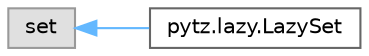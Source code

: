 digraph "Graphical Class Hierarchy"
{
 // LATEX_PDF_SIZE
  bgcolor="transparent";
  edge [fontname=Helvetica,fontsize=10,labelfontname=Helvetica,labelfontsize=10];
  node [fontname=Helvetica,fontsize=10,shape=box,height=0.2,width=0.4];
  rankdir="LR";
  Node0 [id="Node000000",label="set",height=0.2,width=0.4,color="grey60", fillcolor="#E0E0E0", style="filled",tooltip=" "];
  Node0 -> Node1 [id="edge5560_Node000000_Node000001",dir="back",color="steelblue1",style="solid",tooltip=" "];
  Node1 [id="Node000001",label="pytz.lazy.LazySet",height=0.2,width=0.4,color="grey40", fillcolor="white", style="filled",URL="$d9/d30/classpytz_1_1lazy_1_1LazySet.html",tooltip=" "];
}
